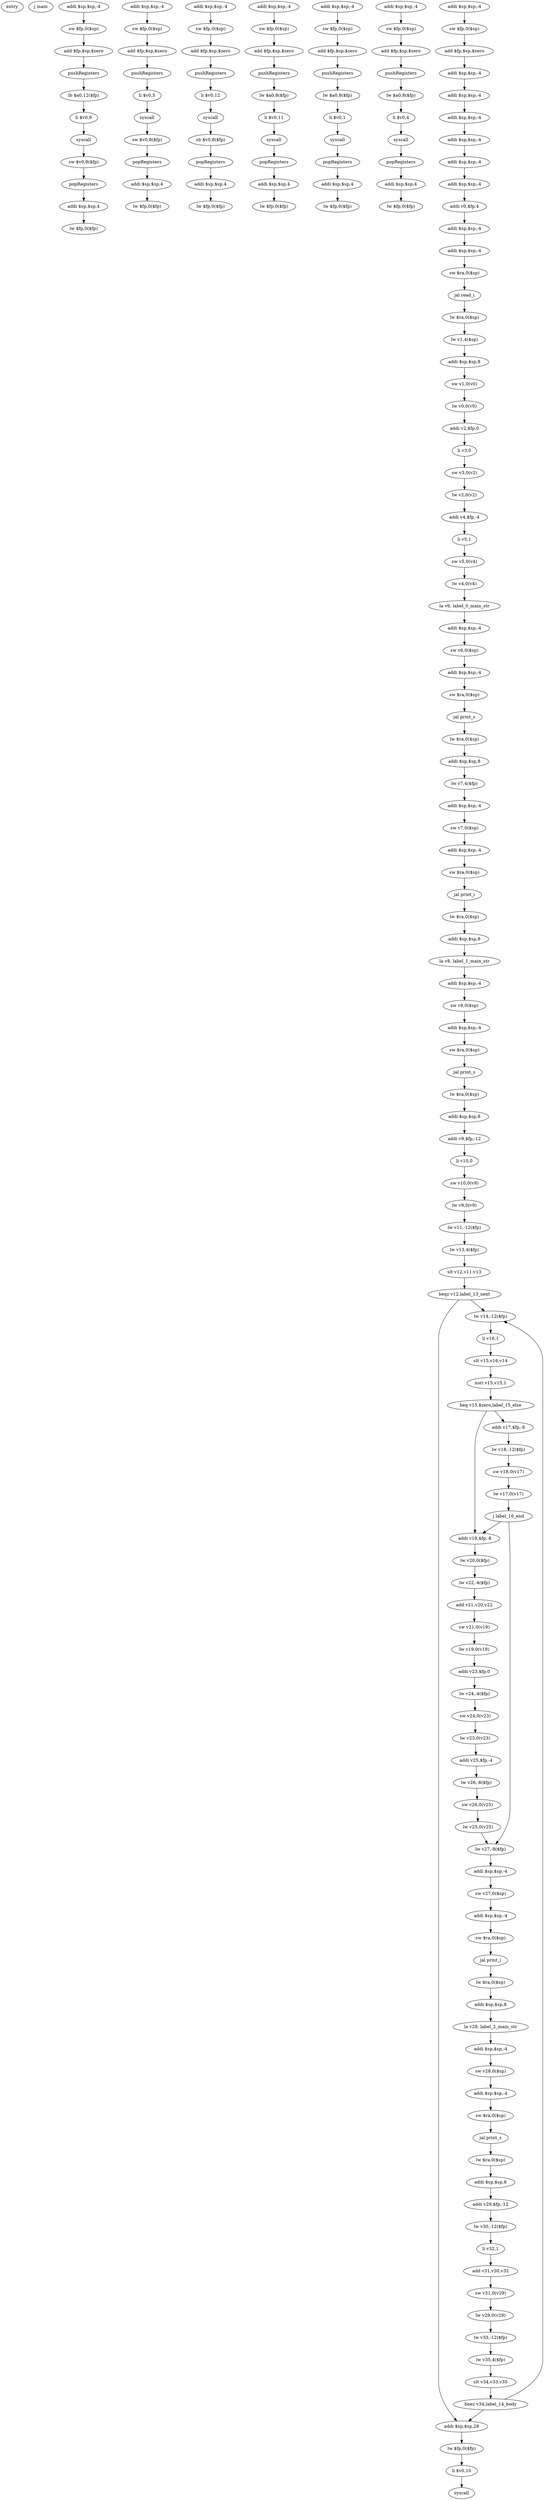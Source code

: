 digraph ast {
Node0[label="entry"];
0[label="j main"];
1[label="addi $sp,$sp,-4"];
  1 -> 2;
2[label="sw $fp,0($sp)"];
  2 -> 3;
3[label="add $fp,$sp,$zero"];
  3 -> 4;
4[label="pushRegisters"];
  4 -> 5;
5[label="lb $a0,12($fp)"];
  5 -> 6;
6[label="li $v0,9"];
  6 -> 7;
7[label="syscall"];
  7 -> 8;
8[label="sw $v0,8($fp)"];
  8 -> 9;
9[label="popRegisters"];
  9 -> 10;
10[label="addi $sp,$sp,4"];
  10 -> 11;
11[label="lw $fp,0($fp)"];
12[label="addi $sp,$sp,-4"];
  12 -> 13;
13[label="sw $fp,0($sp)"];
  13 -> 14;
14[label="add $fp,$sp,$zero"];
  14 -> 15;
15[label="pushRegisters"];
  15 -> 16;
16[label="li $v0,5"];
  16 -> 17;
17[label="syscall"];
  17 -> 18;
18[label="sw $v0,8($fp)"];
  18 -> 19;
19[label="popRegisters"];
  19 -> 20;
20[label="addi $sp,$sp,4"];
  20 -> 21;
21[label="lw $fp,0($fp)"];
22[label="addi $sp,$sp,-4"];
  22 -> 23;
23[label="sw $fp,0($sp)"];
  23 -> 24;
24[label="add $fp,$sp,$zero"];
  24 -> 25;
25[label="pushRegisters"];
  25 -> 26;
26[label="li $v0,12"];
  26 -> 27;
27[label="syscall"];
  27 -> 28;
28[label="sb $v0,8($fp)"];
  28 -> 29;
29[label="popRegisters"];
  29 -> 30;
30[label="addi $sp,$sp,4"];
  30 -> 31;
31[label="lw $fp,0($fp)"];
32[label="addi $sp,$sp,-4"];
  32 -> 33;
33[label="sw $fp,0($sp)"];
  33 -> 34;
34[label="add $fp,$sp,$zero"];
  34 -> 35;
35[label="pushRegisters"];
  35 -> 36;
36[label="lw $a0,8($fp)"];
  36 -> 37;
37[label="li $v0,11"];
  37 -> 38;
38[label="syscall"];
  38 -> 39;
39[label="popRegisters"];
  39 -> 40;
40[label="addi $sp,$sp,4"];
  40 -> 41;
41[label="lw $fp,0($fp)"];
42[label="addi $sp,$sp,-4"];
  42 -> 43;
43[label="sw $fp,0($sp)"];
  43 -> 44;
44[label="add $fp,$sp,$zero"];
  44 -> 45;
45[label="pushRegisters"];
  45 -> 46;
46[label="lw $a0,8($fp)"];
  46 -> 47;
47[label="li $v0,1"];
  47 -> 48;
48[label="syscall"];
  48 -> 49;
49[label="popRegisters"];
  49 -> 50;
50[label="addi $sp,$sp,4"];
  50 -> 51;
51[label="lw $fp,0($fp)"];
52[label="addi $sp,$sp,-4"];
  52 -> 53;
53[label="sw $fp,0($sp)"];
  53 -> 54;
54[label="add $fp,$sp,$zero"];
  54 -> 55;
55[label="pushRegisters"];
  55 -> 56;
56[label="lw $a0,8($fp)"];
  56 -> 57;
57[label="li $v0,4"];
  57 -> 58;
58[label="syscall"];
  58 -> 59;
59[label="popRegisters"];
  59 -> 60;
60[label="addi $sp,$sp,4"];
  60 -> 61;
61[label="lw $fp,0($fp)"];
62[label="addi $sp,$sp,-4"];
  62 -> 63;
63[label="sw $fp,0($sp)"];
  63 -> 64;
64[label="add $fp,$sp,$zero"];
  64 -> 65;
65[label="addi $sp,$sp,-4"];
  65 -> 66;
66[label="addi $sp,$sp,-4"];
  66 -> 67;
67[label="addi $sp,$sp,-4"];
  67 -> 68;
68[label="addi $sp,$sp,-4"];
  68 -> 69;
69[label="addi $sp,$sp,-4"];
  69 -> 70;
70[label="addi $sp,$sp,-4"];
  70 -> 71;
71[label="addi v0,$fp,4"];
  71 -> 72;
72[label="addi $sp,$sp,-4"];
  72 -> 73;
73[label="addi $sp,$sp,-4"];
  73 -> 74;
74[label="sw $ra,0($sp)"];
  74 -> 75;
75[label="jal read_i"];
  75 -> 76;
76[label="lw $ra,0($sp)"];
  76 -> 77;
77[label="lw v1,4($sp)"];
  77 -> 78;
78[label="addi $sp,$sp,8"];
  78 -> 79;
79[label="sw v1,0(v0)"];
  79 -> 80;
80[label="lw v0,0(v0)"];
  80 -> 81;
81[label="addi v2,$fp,0"];
  81 -> 82;
82[label="li v3,0"];
  82 -> 83;
83[label="sw v3,0(v2)"];
  83 -> 84;
84[label="lw v2,0(v2)"];
  84 -> 85;
85[label="addi v4,$fp,-4"];
  85 -> 86;
86[label="li v5,1"];
  86 -> 87;
87[label="sw v5,0(v4)"];
  87 -> 88;
88[label="lw v4,0(v4)"];
  88 -> 89;
89[label="la v6, label_0_main_str"];
  89 -> 90;
90[label="addi $sp,$sp,-4"];
  90 -> 91;
91[label="sw v6,0($sp)"];
  91 -> 92;
92[label="addi $sp,$sp,-4"];
  92 -> 93;
93[label="sw $ra,0($sp)"];
  93 -> 94;
94[label="jal print_s"];
  94 -> 95;
95[label="lw $ra,0($sp)"];
  95 -> 96;
96[label="addi $sp,$sp,8"];
  96 -> 97;
97[label="lw v7,4($fp)"];
  97 -> 98;
98[label="addi $sp,$sp,-4"];
  98 -> 99;
99[label="sw v7,0($sp)"];
  99 -> 100;
100[label="addi $sp,$sp,-4"];
  100 -> 101;
101[label="sw $ra,0($sp)"];
  101 -> 102;
102[label="jal print_i"];
  102 -> 103;
103[label="lw $ra,0($sp)"];
  103 -> 104;
104[label="addi $sp,$sp,8"];
  104 -> 105;
105[label="la v8, label_1_main_str"];
  105 -> 106;
106[label="addi $sp,$sp,-4"];
  106 -> 107;
107[label="sw v8,0($sp)"];
  107 -> 108;
108[label="addi $sp,$sp,-4"];
  108 -> 109;
109[label="sw $ra,0($sp)"];
  109 -> 110;
110[label="jal print_s"];
  110 -> 111;
111[label="lw $ra,0($sp)"];
  111 -> 112;
112[label="addi $sp,$sp,8"];
  112 -> 113;
113[label="addi v9,$fp,-12"];
  113 -> 114;
114[label="li v10,0"];
  114 -> 115;
115[label="sw v10,0(v9)"];
  115 -> 116;
116[label="lw v9,0(v9)"];
  116 -> 117;
117[label="lw v11,-12($fp)"];
  117 -> 118;
118[label="lw v13,4($fp)"];
  118 -> 119;
119[label="slt v12,v11,v13"];
  119 -> 120;
120[label="beqz v12,label_13_next"];
  120 -> 171;
  120 -> 121;
121[label="lw v14,-12($fp)"];
  121 -> 122;
122[label="li v16,1"];
  122 -> 123;
123[label="slt v15,v16,v14"];
  123 -> 124;
124[label="xori v15,v15,1"];
  124 -> 125;
125[label="beq v15,$zero,label_15_else"];
  125 -> 131;
  125 -> 126;
126[label="addi v17,$fp,-8"];
  126 -> 127;
127[label="lw v18,-12($fp)"];
  127 -> 128;
128[label="sw v18,0(v17)"];
  128 -> 129;
129[label="lw v17,0(v17)"];
  129 -> 130;
130[label="j label_16_end"];
  130 -> 145;
  130 -> 131;
131[label="addi v19,$fp,-8"];
  131 -> 132;
132[label="lw v20,0($fp)"];
  132 -> 133;
133[label="lw v22,-4($fp)"];
  133 -> 134;
134[label="add v21,v20,v22"];
  134 -> 135;
135[label="sw v21,0(v19)"];
  135 -> 136;
136[label="lw v19,0(v19)"];
  136 -> 137;
137[label="addi v23,$fp,0"];
  137 -> 138;
138[label="lw v24,-4($fp)"];
  138 -> 139;
139[label="sw v24,0(v23)"];
  139 -> 140;
140[label="lw v23,0(v23)"];
  140 -> 141;
141[label="addi v25,$fp,-4"];
  141 -> 142;
142[label="lw v26,-8($fp)"];
  142 -> 143;
143[label="sw v26,0(v25)"];
  143 -> 144;
144[label="lw v25,0(v25)"];
  144 -> 145;
145[label="lw v27,-8($fp)"];
  145 -> 146;
146[label="addi $sp,$sp,-4"];
  146 -> 147;
147[label="sw v27,0($sp)"];
  147 -> 148;
148[label="addi $sp,$sp,-4"];
  148 -> 149;
149[label="sw $ra,0($sp)"];
  149 -> 150;
150[label="jal print_i"];
  150 -> 151;
151[label="lw $ra,0($sp)"];
  151 -> 152;
152[label="addi $sp,$sp,8"];
  152 -> 153;
153[label="la v28, label_2_main_str"];
  153 -> 154;
154[label="addi $sp,$sp,-4"];
  154 -> 155;
155[label="sw v28,0($sp)"];
  155 -> 156;
156[label="addi $sp,$sp,-4"];
  156 -> 157;
157[label="sw $ra,0($sp)"];
  157 -> 158;
158[label="jal print_s"];
  158 -> 159;
159[label="lw $ra,0($sp)"];
  159 -> 160;
160[label="addi $sp,$sp,8"];
  160 -> 161;
161[label="addi v29,$fp,-12"];
  161 -> 162;
162[label="lw v30,-12($fp)"];
  162 -> 163;
163[label="li v32,1"];
  163 -> 164;
164[label="add v31,v30,v32"];
  164 -> 165;
165[label="sw v31,0(v29)"];
  165 -> 166;
166[label="lw v29,0(v29)"];
  166 -> 167;
167[label="lw v33,-12($fp)"];
  167 -> 168;
168[label="lw v35,4($fp)"];
  168 -> 169;
169[label="slt v34,v33,v35"];
  169 -> 170;
170[label="bnez v34,label_14_body"];
  170 -> 121;
  170 -> 171;
171[label="addi $sp,$sp,28"];
  171 -> 172;
172[label="lw $fp,0($fp)"];
  172 -> 173;
173[label="li $v0,10"];
  173 -> 174;
174[label="syscall"];

}
